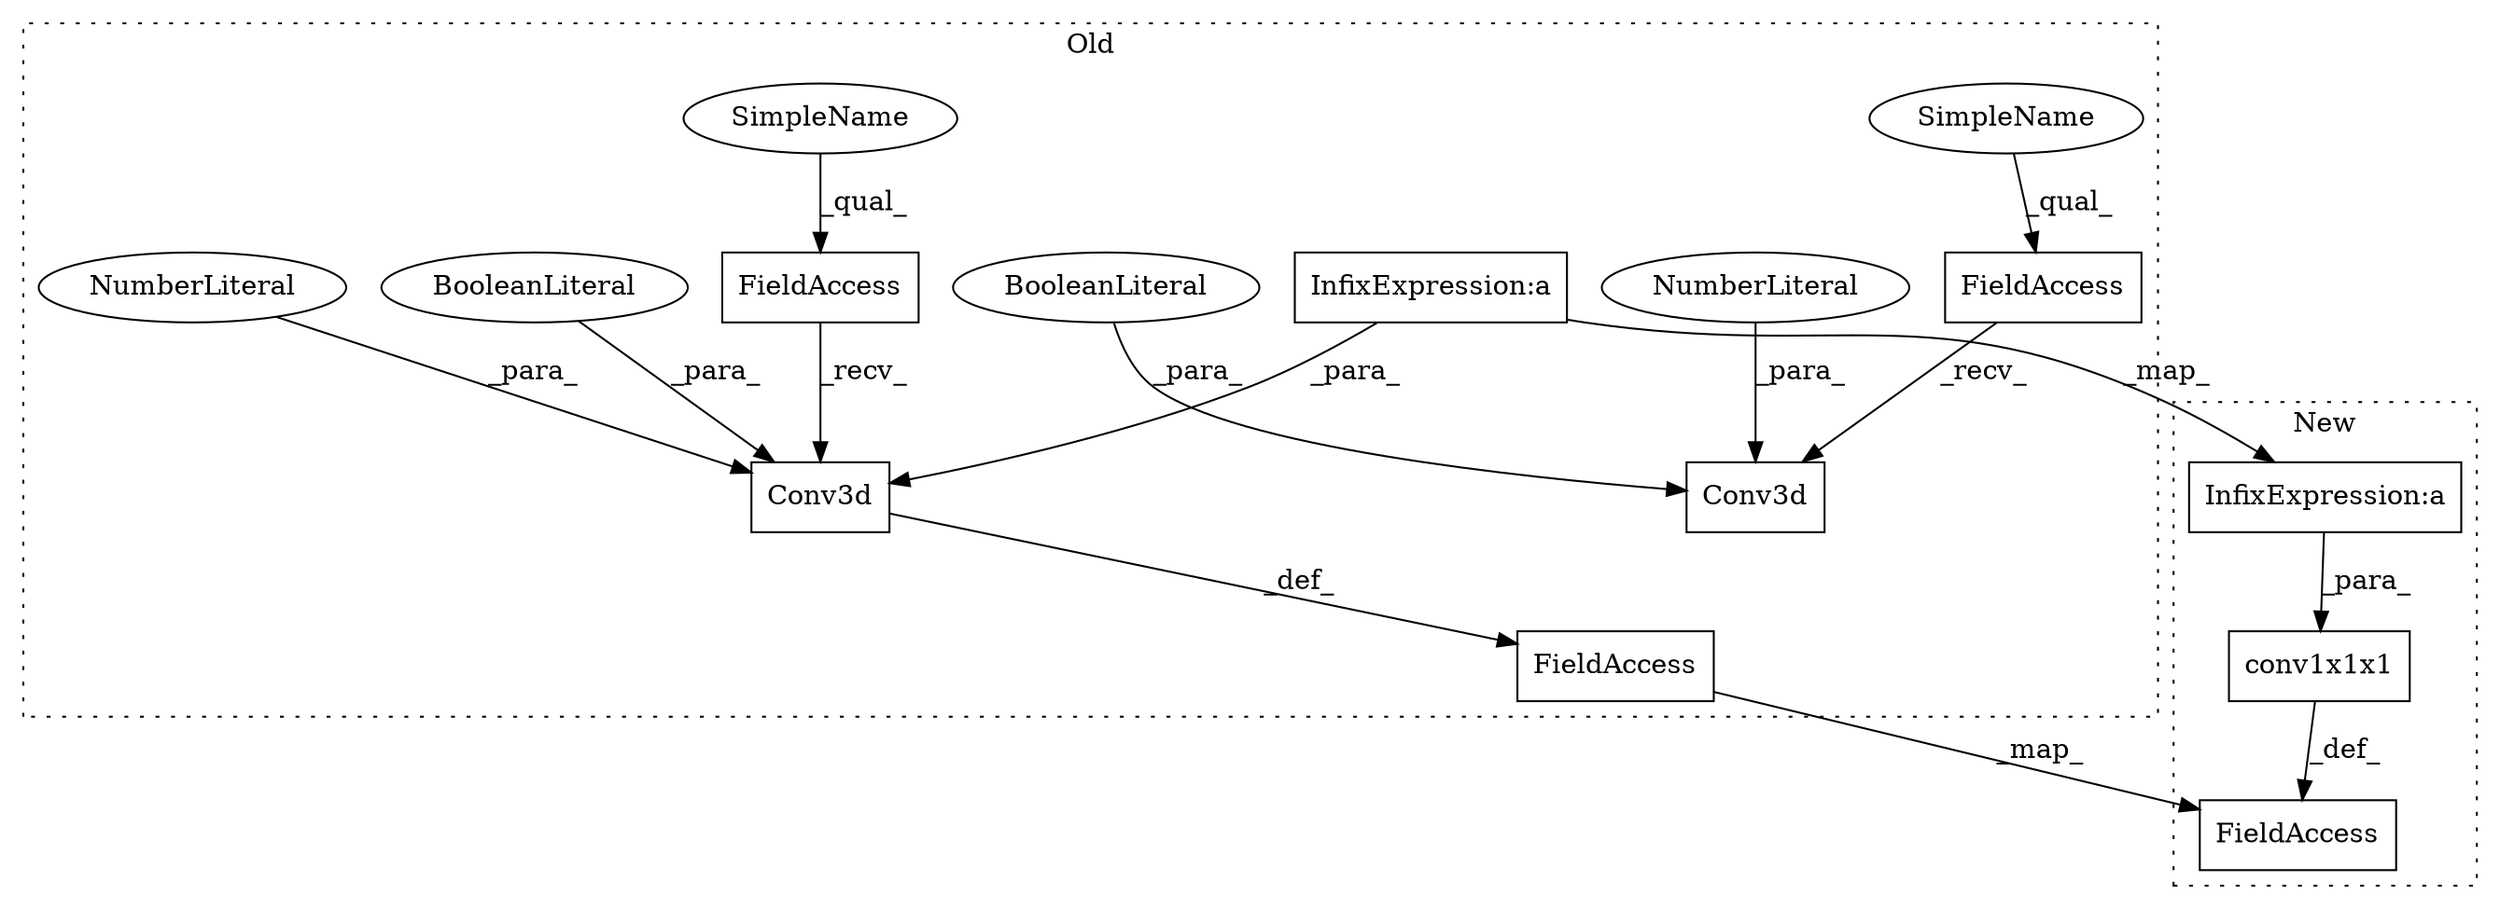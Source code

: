 digraph G {
subgraph cluster0 {
1 [label="Conv3d" a="32" s="570,604" l="7,1" shape="box"];
3 [label="NumberLiteral" a="34" s="597" l="1" shape="ellipse"];
4 [label="FieldAccess" a="22" s="561" l="8" shape="box"];
5 [label="FieldAccess" a="22" s="800" l="8" shape="box"];
6 [label="Conv3d" a="32" s="809,858" l="7,1" shape="box"];
7 [label="NumberLiteral" a="34" s="851" l="1" shape="ellipse"];
9 [label="InfixExpression:a" a="27" s="833" l="3" shape="box"];
10 [label="BooleanLiteral" a="9" s="599" l="5" shape="ellipse"];
11 [label="BooleanLiteral" a="9" s="853" l="5" shape="ellipse"];
13 [label="FieldAccess" a="22" s="789" l="10" shape="box"];
14 [label="SimpleName" a="42" s="561" l="5" shape="ellipse"];
15 [label="SimpleName" a="42" s="800" l="5" shape="ellipse"];
label = "Old";
style="dotted";
}
subgraph cluster1 {
2 [label="conv1x1x1" a="32" s="837,881" l="10,1" shape="box"];
8 [label="InfixExpression:a" a="27" s="864" l="3" shape="box"];
12 [label="FieldAccess" a="22" s="826" l="10" shape="box"];
label = "New";
style="dotted";
}
2 -> 12 [label="_def_"];
3 -> 1 [label="_para_"];
4 -> 1 [label="_recv_"];
5 -> 6 [label="_recv_"];
6 -> 13 [label="_def_"];
7 -> 6 [label="_para_"];
8 -> 2 [label="_para_"];
9 -> 6 [label="_para_"];
9 -> 8 [label="_map_"];
10 -> 1 [label="_para_"];
11 -> 6 [label="_para_"];
13 -> 12 [label="_map_"];
14 -> 4 [label="_qual_"];
15 -> 5 [label="_qual_"];
}